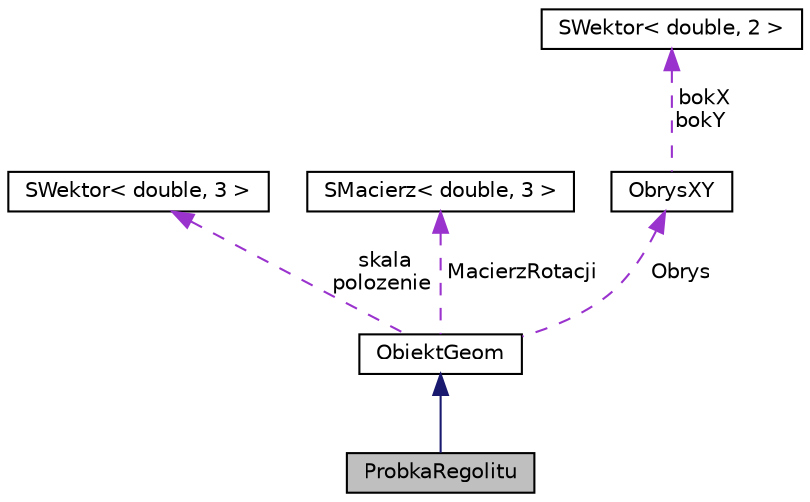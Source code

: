digraph "ProbkaRegolitu"
{
 // LATEX_PDF_SIZE
  edge [fontname="Helvetica",fontsize="10",labelfontname="Helvetica",labelfontsize="10"];
  node [fontname="Helvetica",fontsize="10",shape=record];
  Node1 [label="ProbkaRegolitu",height=0.2,width=0.4,color="black", fillcolor="grey75", style="filled", fontcolor="black",tooltip="Klasa ProbkaRegolitu."];
  Node2 -> Node1 [dir="back",color="midnightblue",fontsize="10",style="solid"];
  Node2 [label="ObiektGeom",height=0.2,width=0.4,color="black", fillcolor="white", style="filled",URL="$class_obiekt_geom.html",tooltip="Klasa ObiektGeom."];
  Node3 -> Node2 [dir="back",color="darkorchid3",fontsize="10",style="dashed",label=" skala\npolozenie" ];
  Node3 [label="SWektor\< double, 3 \>",height=0.2,width=0.4,color="black", fillcolor="white", style="filled",URL="$class_s_wektor.html",tooltip=" "];
  Node4 -> Node2 [dir="back",color="darkorchid3",fontsize="10",style="dashed",label=" MacierzRotacji" ];
  Node4 [label="SMacierz\< double, 3 \>",height=0.2,width=0.4,color="black", fillcolor="white", style="filled",URL="$class_s_macierz.html",tooltip=" "];
  Node5 -> Node2 [dir="back",color="darkorchid3",fontsize="10",style="dashed",label=" Obrys" ];
  Node5 [label="ObrysXY",height=0.2,width=0.4,color="black", fillcolor="white", style="filled",URL="$class_obrys_x_y.html",tooltip="Klasa ObrysXY."];
  Node6 -> Node5 [dir="back",color="darkorchid3",fontsize="10",style="dashed",label=" bokX\nbokY" ];
  Node6 [label="SWektor\< double, 2 \>",height=0.2,width=0.4,color="black", fillcolor="white", style="filled",URL="$class_s_wektor.html",tooltip=" "];
}
